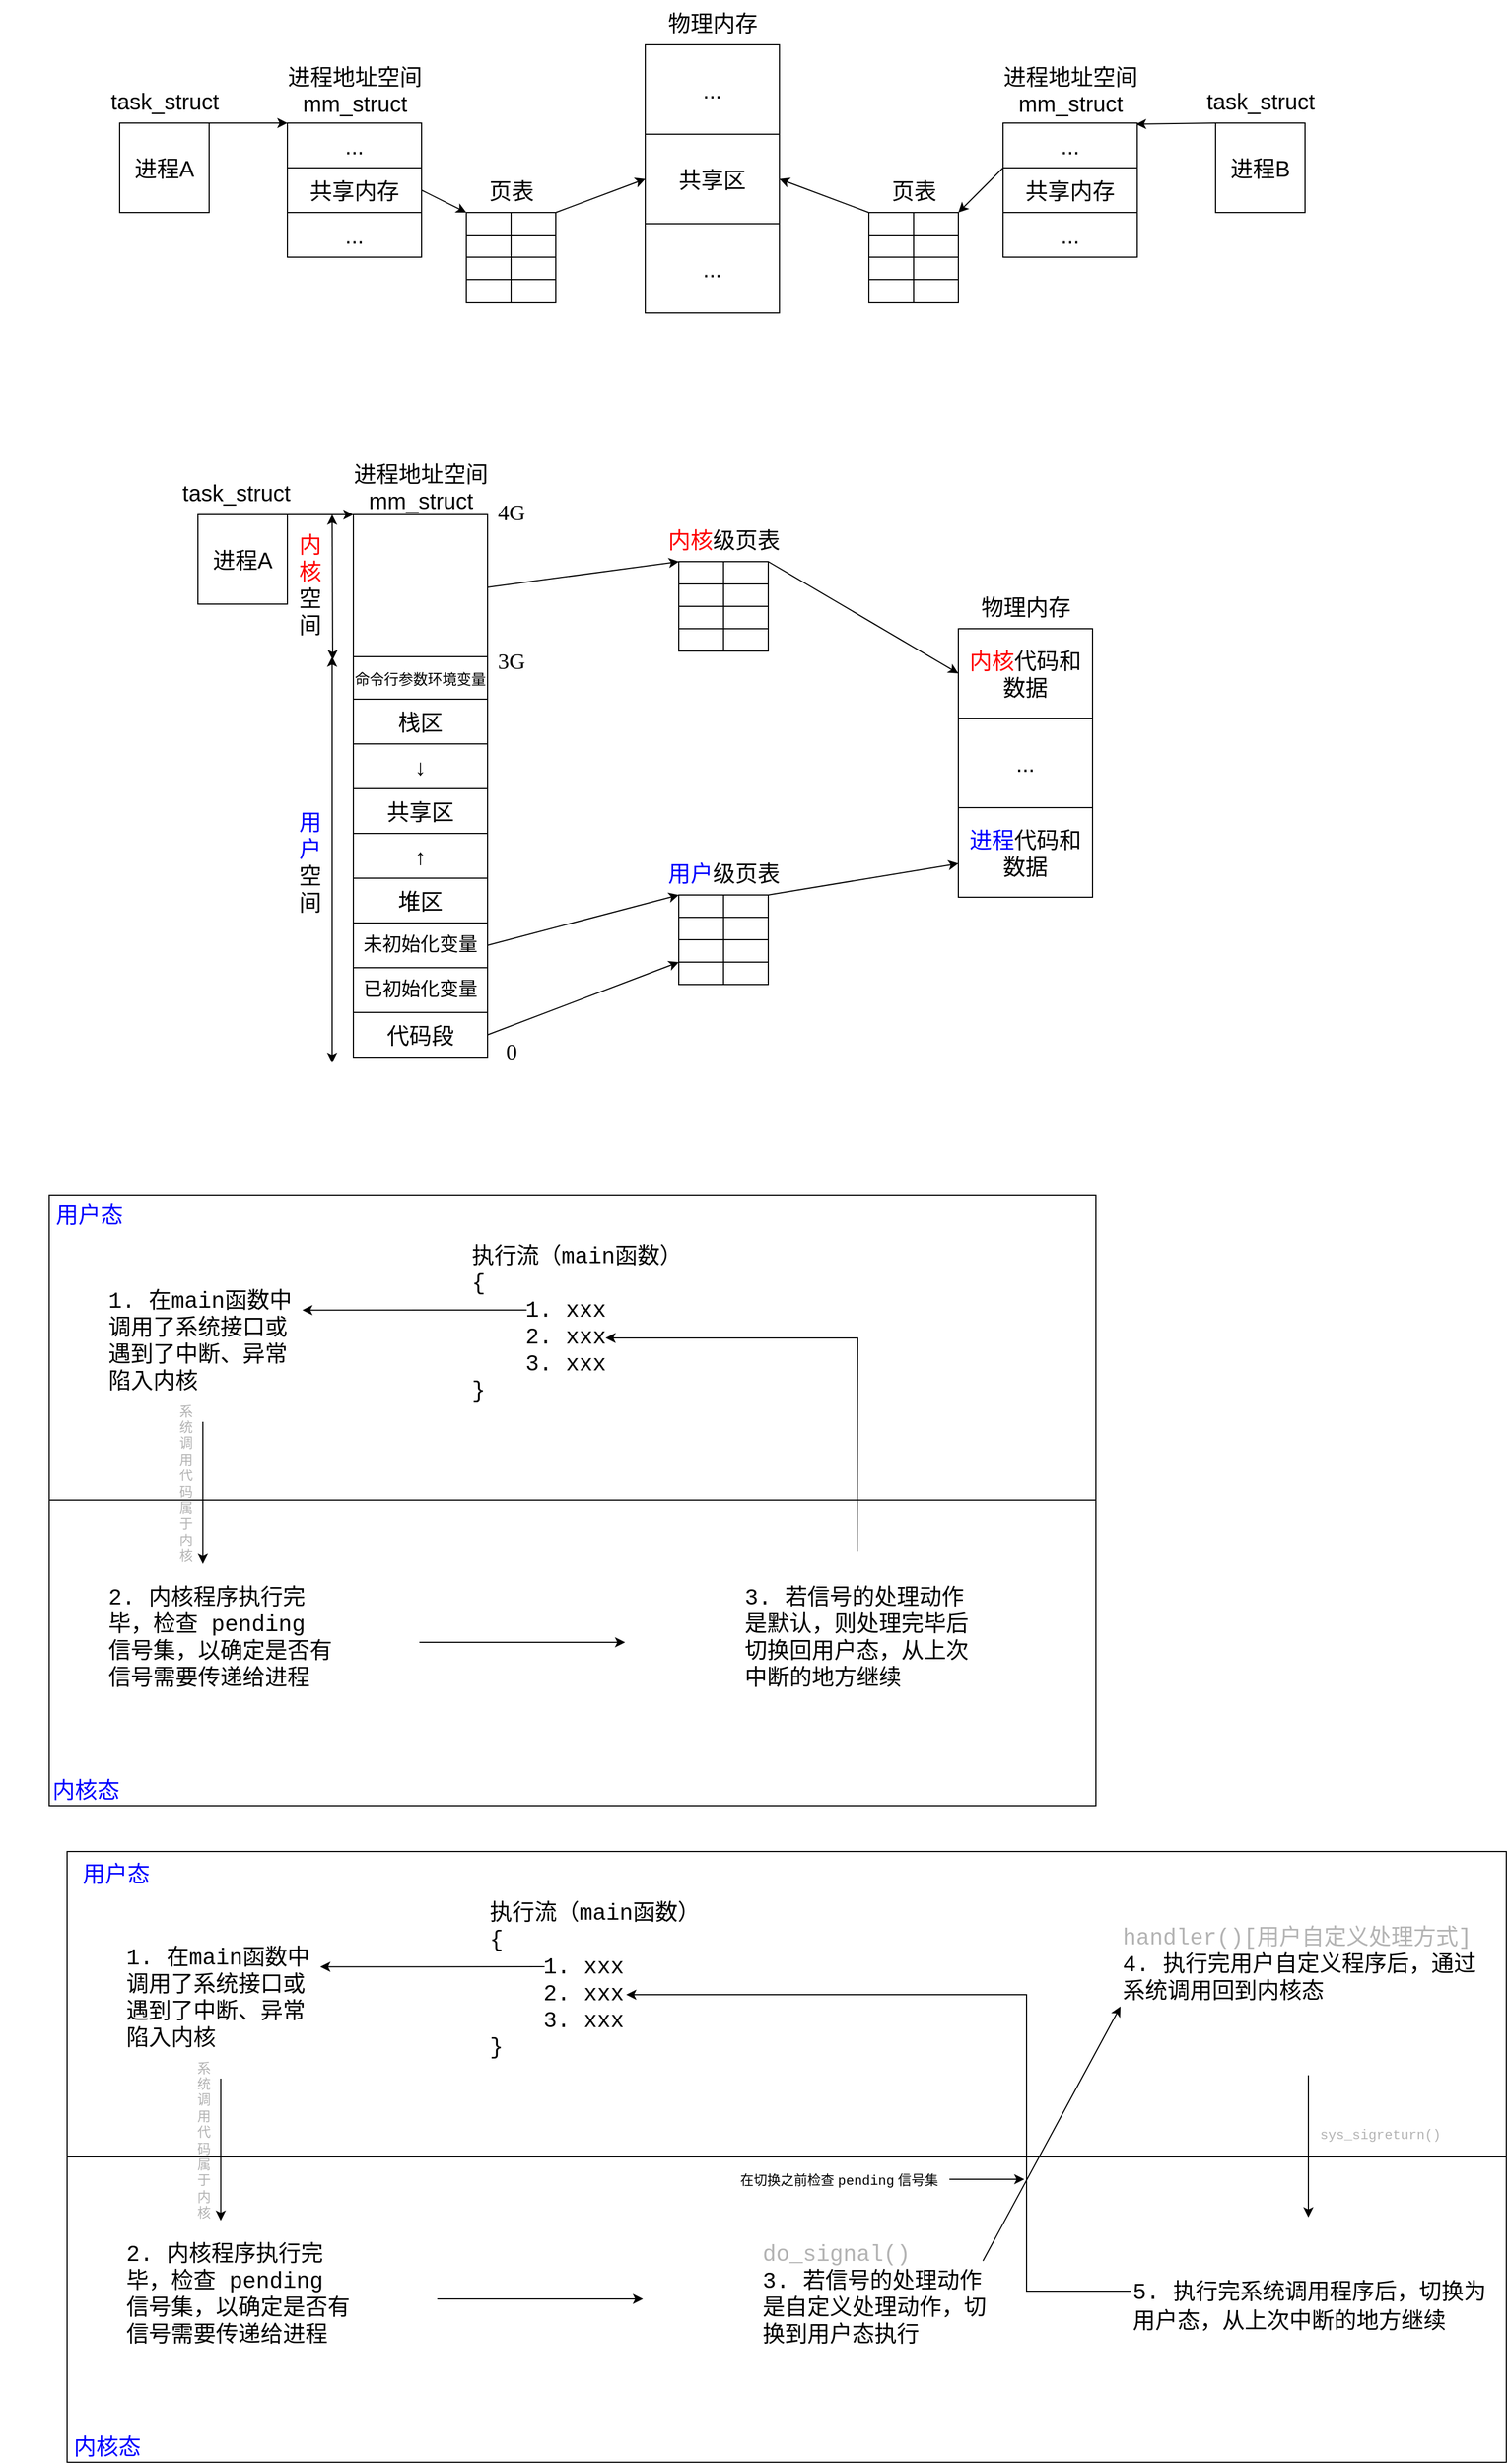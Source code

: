 <mxfile version="21.1.2" type="device">
  <diagram name="第 1 页" id="I38yXg-rBwA-8RqLyA7M">
    <mxGraphModel dx="1662" dy="1038" grid="0" gridSize="10" guides="1" tooltips="1" connect="1" arrows="1" fold="1" page="1" pageScale="1" pageWidth="1654" pageHeight="2336" math="0" shadow="0">
      <root>
        <mxCell id="0" />
        <mxCell id="1" parent="0" />
        <mxCell id="rgSda22hF-nhAcSKTV3Q-83" value="" style="rounded=0;whiteSpace=wrap;html=1;" vertex="1" parent="1">
          <mxGeometry x="67" y="1421" width="936" height="273" as="geometry" />
        </mxCell>
        <mxCell id="rgSda22hF-nhAcSKTV3Q-82" value="" style="rounded=0;whiteSpace=wrap;html=1;" vertex="1" parent="1">
          <mxGeometry x="67" y="1148" width="936" height="273" as="geometry" />
        </mxCell>
        <mxCell id="d_Lw-T-FiMXY5c3B9-YE-43" style="rounded=0;orthogonalLoop=1;jettySize=auto;html=1;exitX=1;exitY=0;exitDx=0;exitDy=0;entryX=0;entryY=0;entryDx=0;entryDy=0;" parent="1" source="d_Lw-T-FiMXY5c3B9-YE-1" target="d_Lw-T-FiMXY5c3B9-YE-4" edge="1">
          <mxGeometry relative="1" as="geometry" />
        </mxCell>
        <mxCell id="d_Lw-T-FiMXY5c3B9-YE-1" value="&lt;font style=&quot;font-size: 20px;&quot;&gt;进程A&lt;/font&gt;" style="whiteSpace=wrap;html=1;aspect=fixed;" parent="1" vertex="1">
          <mxGeometry x="130" y="190" width="80" height="80" as="geometry" />
        </mxCell>
        <mxCell id="d_Lw-T-FiMXY5c3B9-YE-4" value="&lt;font style=&quot;font-size: 20px;&quot;&gt;...&lt;/font&gt;" style="rounded=0;whiteSpace=wrap;html=1;" parent="1" vertex="1">
          <mxGeometry x="280" y="190" width="120" height="40" as="geometry" />
        </mxCell>
        <mxCell id="d_Lw-T-FiMXY5c3B9-YE-5" value="&lt;font style=&quot;font-size: 20px;&quot;&gt;进程地址空间&lt;br&gt;mm_struct&lt;br&gt;&lt;/font&gt;" style="text;html=1;align=center;verticalAlign=middle;resizable=0;points=[];autosize=1;strokeColor=none;fillColor=none;" parent="1" vertex="1">
          <mxGeometry x="270" y="130" width="140" height="60" as="geometry" />
        </mxCell>
        <mxCell id="d_Lw-T-FiMXY5c3B9-YE-6" value="&lt;font style=&quot;font-size: 20px;&quot;&gt;task_struct&lt;/font&gt;" style="text;html=1;align=center;verticalAlign=middle;resizable=0;points=[];autosize=1;strokeColor=none;fillColor=none;" parent="1" vertex="1">
          <mxGeometry x="110" y="150" width="120" height="40" as="geometry" />
        </mxCell>
        <mxCell id="d_Lw-T-FiMXY5c3B9-YE-8" value="&lt;font style=&quot;font-size: 20px;&quot;&gt;...&lt;/font&gt;" style="rounded=0;whiteSpace=wrap;html=1;" parent="1" vertex="1">
          <mxGeometry x="280" y="270" width="120" height="40" as="geometry" />
        </mxCell>
        <mxCell id="d_Lw-T-FiMXY5c3B9-YE-11" value="&lt;span style=&quot;font-size: 20px;&quot;&gt;共享内存&lt;/span&gt;" style="rounded=0;whiteSpace=wrap;html=1;" parent="1" vertex="1">
          <mxGeometry x="280" y="230" width="120" height="40" as="geometry" />
        </mxCell>
        <mxCell id="d_Lw-T-FiMXY5c3B9-YE-12" value="&lt;font style=&quot;font-size: 20px;&quot;&gt;...&lt;/font&gt;" style="rounded=0;whiteSpace=wrap;html=1;" parent="1" vertex="1">
          <mxGeometry x="600" y="120" width="120" height="80" as="geometry" />
        </mxCell>
        <mxCell id="d_Lw-T-FiMXY5c3B9-YE-13" value="&lt;font style=&quot;font-size: 20px;&quot;&gt;物理内存&lt;br&gt;&lt;/font&gt;" style="text;html=1;align=center;verticalAlign=middle;resizable=0;points=[];autosize=1;strokeColor=none;fillColor=none;" parent="1" vertex="1">
          <mxGeometry x="610" y="80" width="100" height="40" as="geometry" />
        </mxCell>
        <mxCell id="d_Lw-T-FiMXY5c3B9-YE-14" value="&lt;font style=&quot;font-size: 20px;&quot;&gt;...&lt;/font&gt;" style="rounded=0;whiteSpace=wrap;html=1;" parent="1" vertex="1">
          <mxGeometry x="600" y="280" width="120" height="80" as="geometry" />
        </mxCell>
        <mxCell id="d_Lw-T-FiMXY5c3B9-YE-15" value="&lt;span style=&quot;font-size: 20px;&quot;&gt;共享区&lt;/span&gt;" style="rounded=0;whiteSpace=wrap;html=1;" parent="1" vertex="1">
          <mxGeometry x="600" y="200" width="120" height="80" as="geometry" />
        </mxCell>
        <mxCell id="d_Lw-T-FiMXY5c3B9-YE-45" style="rounded=0;orthogonalLoop=1;jettySize=auto;html=1;exitX=0;exitY=0;exitDx=0;exitDy=0;entryX=1;entryY=0.5;entryDx=0;entryDy=0;targetPerimeterSpacing=6;sourcePerimeterSpacing=6;startArrow=classic;startFill=1;endArrow=none;endFill=0;" parent="1" source="d_Lw-T-FiMXY5c3B9-YE-17" target="d_Lw-T-FiMXY5c3B9-YE-11" edge="1">
          <mxGeometry relative="1" as="geometry" />
        </mxCell>
        <mxCell id="d_Lw-T-FiMXY5c3B9-YE-17" value="" style="rounded=0;whiteSpace=wrap;html=1;" parent="1" vertex="1">
          <mxGeometry x="440" y="270" width="40" height="20" as="geometry" />
        </mxCell>
        <mxCell id="d_Lw-T-FiMXY5c3B9-YE-19" value="&lt;font style=&quot;font-size: 20px;&quot;&gt;页表&lt;br&gt;&lt;/font&gt;" style="text;html=1;align=center;verticalAlign=middle;resizable=0;points=[];autosize=1;strokeColor=none;fillColor=none;" parent="1" vertex="1">
          <mxGeometry x="450" y="230" width="60" height="40" as="geometry" />
        </mxCell>
        <mxCell id="d_Lw-T-FiMXY5c3B9-YE-20" value="" style="rounded=0;whiteSpace=wrap;html=1;" parent="1" vertex="1">
          <mxGeometry x="480" y="270" width="40" height="20" as="geometry" />
        </mxCell>
        <mxCell id="d_Lw-T-FiMXY5c3B9-YE-22" value="" style="rounded=0;whiteSpace=wrap;html=1;" parent="1" vertex="1">
          <mxGeometry x="440" y="290" width="40" height="20" as="geometry" />
        </mxCell>
        <mxCell id="d_Lw-T-FiMXY5c3B9-YE-23" value="" style="rounded=0;whiteSpace=wrap;html=1;" parent="1" vertex="1">
          <mxGeometry x="480" y="290" width="40" height="20" as="geometry" />
        </mxCell>
        <mxCell id="d_Lw-T-FiMXY5c3B9-YE-24" value="" style="rounded=0;whiteSpace=wrap;html=1;" parent="1" vertex="1">
          <mxGeometry x="440" y="310" width="40" height="20" as="geometry" />
        </mxCell>
        <mxCell id="d_Lw-T-FiMXY5c3B9-YE-25" value="" style="rounded=0;whiteSpace=wrap;html=1;" parent="1" vertex="1">
          <mxGeometry x="480" y="310" width="40" height="20" as="geometry" />
        </mxCell>
        <mxCell id="d_Lw-T-FiMXY5c3B9-YE-26" value="" style="rounded=0;whiteSpace=wrap;html=1;" parent="1" vertex="1">
          <mxGeometry x="440" y="330" width="40" height="20" as="geometry" />
        </mxCell>
        <mxCell id="d_Lw-T-FiMXY5c3B9-YE-27" value="" style="rounded=0;whiteSpace=wrap;html=1;" parent="1" vertex="1">
          <mxGeometry x="480" y="330" width="40" height="20" as="geometry" />
        </mxCell>
        <mxCell id="d_Lw-T-FiMXY5c3B9-YE-44" style="rounded=0;orthogonalLoop=1;jettySize=auto;html=1;exitX=0;exitY=0;exitDx=0;exitDy=0;entryX=0.079;entryY=-0.017;entryDx=0;entryDy=0;entryPerimeter=0;" parent="1" source="d_Lw-T-FiMXY5c3B9-YE-28" target="d_Lw-T-FiMXY5c3B9-YE-30" edge="1">
          <mxGeometry relative="1" as="geometry" />
        </mxCell>
        <mxCell id="d_Lw-T-FiMXY5c3B9-YE-28" value="&lt;font style=&quot;font-size: 20px;&quot;&gt;进程B&lt;/font&gt;" style="whiteSpace=wrap;html=1;aspect=fixed;flipH=1;flipV=1;" parent="1" vertex="1">
          <mxGeometry x="1110" y="190" width="80" height="80" as="geometry" />
        </mxCell>
        <mxCell id="d_Lw-T-FiMXY5c3B9-YE-29" value="&lt;font style=&quot;font-size: 20px;&quot;&gt;...&lt;/font&gt;" style="rounded=0;whiteSpace=wrap;html=1;flipH=1;flipV=1;" parent="1" vertex="1">
          <mxGeometry x="920" y="190" width="120" height="40" as="geometry" />
        </mxCell>
        <mxCell id="d_Lw-T-FiMXY5c3B9-YE-30" value="&lt;font style=&quot;font-size: 20px;&quot;&gt;进程地址空间&lt;br&gt;mm_struct&lt;br&gt;&lt;/font&gt;" style="text;html=1;align=center;verticalAlign=middle;resizable=0;points=[];autosize=1;strokeColor=none;fillColor=none;flipH=1;flipV=1;" parent="1" vertex="1">
          <mxGeometry x="910" y="130" width="140" height="60" as="geometry" />
        </mxCell>
        <mxCell id="d_Lw-T-FiMXY5c3B9-YE-31" value="&lt;font style=&quot;font-size: 20px;&quot;&gt;task_struct&lt;/font&gt;" style="text;html=1;align=center;verticalAlign=middle;resizable=0;points=[];autosize=1;strokeColor=none;fillColor=none;flipH=0;flipV=0;" parent="1" vertex="1">
          <mxGeometry x="1090" y="150" width="120" height="40" as="geometry" />
        </mxCell>
        <mxCell id="d_Lw-T-FiMXY5c3B9-YE-32" value="&lt;font style=&quot;font-size: 20px;&quot;&gt;...&lt;/font&gt;" style="rounded=0;whiteSpace=wrap;html=1;flipH=1;flipV=1;" parent="1" vertex="1">
          <mxGeometry x="920" y="270" width="120" height="40" as="geometry" />
        </mxCell>
        <mxCell id="d_Lw-T-FiMXY5c3B9-YE-33" value="&lt;span style=&quot;font-size: 20px;&quot;&gt;共享内存&lt;/span&gt;" style="rounded=0;whiteSpace=wrap;html=1;flipH=1;flipV=1;" parent="1" vertex="1">
          <mxGeometry x="920" y="230" width="120" height="40" as="geometry" />
        </mxCell>
        <mxCell id="d_Lw-T-FiMXY5c3B9-YE-34" value="" style="rounded=0;whiteSpace=wrap;html=1;flipH=1;flipV=1;" parent="1" vertex="1">
          <mxGeometry x="800" y="270" width="40" height="20" as="geometry" />
        </mxCell>
        <mxCell id="d_Lw-T-FiMXY5c3B9-YE-35" value="&lt;font style=&quot;font-size: 20px;&quot;&gt;页表&lt;br&gt;&lt;/font&gt;" style="text;html=1;align=center;verticalAlign=middle;resizable=0;points=[];autosize=1;strokeColor=none;fillColor=none;flipH=1;flipV=1;" parent="1" vertex="1">
          <mxGeometry x="810" y="230" width="60" height="40" as="geometry" />
        </mxCell>
        <mxCell id="d_Lw-T-FiMXY5c3B9-YE-36" value="" style="rounded=0;whiteSpace=wrap;html=1;flipH=1;flipV=1;" parent="1" vertex="1">
          <mxGeometry x="840" y="270" width="40" height="20" as="geometry" />
        </mxCell>
        <mxCell id="d_Lw-T-FiMXY5c3B9-YE-37" value="" style="rounded=0;whiteSpace=wrap;html=1;flipH=1;flipV=1;" parent="1" vertex="1">
          <mxGeometry x="800" y="290" width="40" height="20" as="geometry" />
        </mxCell>
        <mxCell id="d_Lw-T-FiMXY5c3B9-YE-38" value="" style="rounded=0;whiteSpace=wrap;html=1;flipH=1;flipV=1;" parent="1" vertex="1">
          <mxGeometry x="840" y="290" width="40" height="20" as="geometry" />
        </mxCell>
        <mxCell id="d_Lw-T-FiMXY5c3B9-YE-39" value="" style="rounded=0;whiteSpace=wrap;html=1;flipH=1;flipV=1;" parent="1" vertex="1">
          <mxGeometry x="800" y="310" width="40" height="20" as="geometry" />
        </mxCell>
        <mxCell id="d_Lw-T-FiMXY5c3B9-YE-40" value="" style="rounded=0;whiteSpace=wrap;html=1;flipH=1;flipV=1;" parent="1" vertex="1">
          <mxGeometry x="840" y="310" width="40" height="20" as="geometry" />
        </mxCell>
        <mxCell id="d_Lw-T-FiMXY5c3B9-YE-41" value="" style="rounded=0;whiteSpace=wrap;html=1;flipH=1;flipV=1;" parent="1" vertex="1">
          <mxGeometry x="800" y="330" width="40" height="20" as="geometry" />
        </mxCell>
        <mxCell id="d_Lw-T-FiMXY5c3B9-YE-42" value="" style="rounded=0;whiteSpace=wrap;html=1;flipH=1;flipV=1;" parent="1" vertex="1">
          <mxGeometry x="840" y="330" width="40" height="20" as="geometry" />
        </mxCell>
        <mxCell id="d_Lw-T-FiMXY5c3B9-YE-50" style="rounded=0;orthogonalLoop=1;jettySize=auto;html=1;exitX=1;exitY=0;exitDx=0;exitDy=0;entryX=0;entryY=0.5;entryDx=0;entryDy=0;targetPerimeterSpacing=6;sourcePerimeterSpacing=6;startArrow=none;startFill=0;endArrow=classic;endFill=1;" parent="1" source="d_Lw-T-FiMXY5c3B9-YE-20" target="d_Lw-T-FiMXY5c3B9-YE-15" edge="1">
          <mxGeometry relative="1" as="geometry">
            <mxPoint x="550" y="220" as="sourcePoint" />
            <mxPoint x="510" y="200" as="targetPoint" />
          </mxGeometry>
        </mxCell>
        <mxCell id="d_Lw-T-FiMXY5c3B9-YE-51" style="rounded=0;orthogonalLoop=1;jettySize=auto;html=1;exitX=0;exitY=0;exitDx=0;exitDy=0;entryX=1;entryY=0.5;entryDx=0;entryDy=0;targetPerimeterSpacing=6;sourcePerimeterSpacing=6;startArrow=none;startFill=0;" parent="1" source="d_Lw-T-FiMXY5c3B9-YE-34" target="d_Lw-T-FiMXY5c3B9-YE-15" edge="1">
          <mxGeometry relative="1" as="geometry">
            <mxPoint x="780" y="230" as="sourcePoint" />
            <mxPoint x="740" y="210" as="targetPoint" />
          </mxGeometry>
        </mxCell>
        <mxCell id="d_Lw-T-FiMXY5c3B9-YE-52" style="rounded=0;orthogonalLoop=1;jettySize=auto;html=1;exitX=1;exitY=0;exitDx=0;exitDy=0;entryX=0;entryY=0;entryDx=0;entryDy=0;targetPerimeterSpacing=6;sourcePerimeterSpacing=6;startArrow=classic;startFill=1;endArrow=none;endFill=0;" parent="1" source="d_Lw-T-FiMXY5c3B9-YE-36" target="d_Lw-T-FiMXY5c3B9-YE-33" edge="1">
          <mxGeometry relative="1" as="geometry">
            <mxPoint x="810" y="280" as="sourcePoint" />
            <mxPoint x="730" y="250" as="targetPoint" />
          </mxGeometry>
        </mxCell>
        <mxCell id="rgSda22hF-nhAcSKTV3Q-1" style="rounded=0;orthogonalLoop=1;jettySize=auto;html=1;exitX=1;exitY=0;exitDx=0;exitDy=0;entryX=0;entryY=0;entryDx=0;entryDy=0;" edge="1" parent="1" source="rgSda22hF-nhAcSKTV3Q-2" target="rgSda22hF-nhAcSKTV3Q-3">
          <mxGeometry relative="1" as="geometry" />
        </mxCell>
        <mxCell id="rgSda22hF-nhAcSKTV3Q-2" value="&lt;font style=&quot;font-size: 20px;&quot;&gt;进程A&lt;/font&gt;" style="whiteSpace=wrap;html=1;aspect=fixed;" vertex="1" parent="1">
          <mxGeometry x="200" y="540" width="80" height="80" as="geometry" />
        </mxCell>
        <mxCell id="rgSda22hF-nhAcSKTV3Q-76" style="rounded=0;orthogonalLoop=1;jettySize=auto;html=1;exitX=1;exitY=0.5;exitDx=0;exitDy=0;entryX=0;entryY=0;entryDx=0;entryDy=0;" edge="1" parent="1" source="rgSda22hF-nhAcSKTV3Q-3" target="rgSda22hF-nhAcSKTV3Q-67">
          <mxGeometry relative="1" as="geometry" />
        </mxCell>
        <mxCell id="rgSda22hF-nhAcSKTV3Q-3" value="" style="rounded=0;whiteSpace=wrap;html=1;" vertex="1" parent="1">
          <mxGeometry x="339" y="540" width="120" height="130" as="geometry" />
        </mxCell>
        <mxCell id="rgSda22hF-nhAcSKTV3Q-4" value="&lt;font style=&quot;font-size: 20px;&quot;&gt;进程地址空间&lt;br&gt;mm_struct&lt;br&gt;&lt;/font&gt;" style="text;html=1;align=center;verticalAlign=middle;resizable=0;points=[];autosize=1;strokeColor=none;fillColor=none;" vertex="1" parent="1">
          <mxGeometry x="329" y="485" width="140" height="60" as="geometry" />
        </mxCell>
        <mxCell id="rgSda22hF-nhAcSKTV3Q-5" value="&lt;font style=&quot;font-size: 20px;&quot;&gt;task_struct&lt;/font&gt;" style="text;html=1;align=center;verticalAlign=middle;resizable=0;points=[];autosize=1;strokeColor=none;fillColor=none;" vertex="1" parent="1">
          <mxGeometry x="174" y="500" width="120" height="40" as="geometry" />
        </mxCell>
        <mxCell id="rgSda22hF-nhAcSKTV3Q-6" value="&lt;font style=&quot;font-size: 13px;&quot;&gt;命令行参数环境变量&lt;/font&gt;" style="rounded=0;whiteSpace=wrap;html=1;fontSize=13;" vertex="1" parent="1">
          <mxGeometry x="339" y="667" width="120" height="40" as="geometry" />
        </mxCell>
        <mxCell id="rgSda22hF-nhAcSKTV3Q-7" value="已初始化变量" style="rounded=0;whiteSpace=wrap;html=1;fontSize=17;" vertex="1" parent="1">
          <mxGeometry x="339" y="945" width="120" height="40" as="geometry" />
        </mxCell>
        <mxCell id="rgSda22hF-nhAcSKTV3Q-8" value="&lt;span style=&quot;font-size: 20px;&quot;&gt;&lt;font color=&quot;#ff0000&quot;&gt;内核&lt;/font&gt;代码和数据&lt;/span&gt;" style="rounded=0;whiteSpace=wrap;html=1;" vertex="1" parent="1">
          <mxGeometry x="880" y="642" width="120" height="80" as="geometry" />
        </mxCell>
        <mxCell id="rgSda22hF-nhAcSKTV3Q-9" value="&lt;font style=&quot;font-size: 20px;&quot;&gt;物理内存&lt;br&gt;&lt;/font&gt;" style="text;html=1;align=center;verticalAlign=middle;resizable=0;points=[];autosize=1;strokeColor=none;fillColor=none;" vertex="1" parent="1">
          <mxGeometry x="890" y="602" width="100" height="40" as="geometry" />
        </mxCell>
        <mxCell id="rgSda22hF-nhAcSKTV3Q-10" value="&lt;font style=&quot;font-size: 20px;&quot;&gt;&lt;font color=&quot;#0000ff&quot;&gt;进程&lt;/font&gt;代码和数据&lt;/font&gt;" style="rounded=0;whiteSpace=wrap;html=1;" vertex="1" parent="1">
          <mxGeometry x="880" y="802" width="120" height="80" as="geometry" />
        </mxCell>
        <mxCell id="rgSda22hF-nhAcSKTV3Q-11" value="&lt;span style=&quot;font-size: 20px;&quot;&gt;...&lt;/span&gt;" style="rounded=0;whiteSpace=wrap;html=1;" vertex="1" parent="1">
          <mxGeometry x="880" y="722" width="120" height="80" as="geometry" />
        </mxCell>
        <mxCell id="rgSda22hF-nhAcSKTV3Q-13" value="" style="rounded=0;whiteSpace=wrap;html=1;" vertex="1" parent="1">
          <mxGeometry x="630" y="880" width="40" height="20" as="geometry" />
        </mxCell>
        <mxCell id="rgSda22hF-nhAcSKTV3Q-14" value="&lt;font style=&quot;font-size: 20px;&quot;&gt;&lt;font color=&quot;#0000ff&quot;&gt;用户&lt;/font&gt;级页表&lt;br&gt;&lt;/font&gt;" style="text;html=1;align=center;verticalAlign=middle;resizable=0;points=[];autosize=1;strokeColor=none;fillColor=none;" vertex="1" parent="1">
          <mxGeometry x="610" y="840" width="120" height="40" as="geometry" />
        </mxCell>
        <mxCell id="rgSda22hF-nhAcSKTV3Q-80" style="rounded=0;orthogonalLoop=1;jettySize=auto;html=1;exitX=1;exitY=0;exitDx=0;exitDy=0;" edge="1" parent="1" source="rgSda22hF-nhAcSKTV3Q-15" target="rgSda22hF-nhAcSKTV3Q-10">
          <mxGeometry relative="1" as="geometry" />
        </mxCell>
        <mxCell id="rgSda22hF-nhAcSKTV3Q-15" value="" style="rounded=0;whiteSpace=wrap;html=1;" vertex="1" parent="1">
          <mxGeometry x="670" y="880" width="40" height="20" as="geometry" />
        </mxCell>
        <mxCell id="rgSda22hF-nhAcSKTV3Q-16" value="" style="rounded=0;whiteSpace=wrap;html=1;" vertex="1" parent="1">
          <mxGeometry x="630" y="900" width="40" height="20" as="geometry" />
        </mxCell>
        <mxCell id="rgSda22hF-nhAcSKTV3Q-17" value="" style="rounded=0;whiteSpace=wrap;html=1;" vertex="1" parent="1">
          <mxGeometry x="670" y="900" width="40" height="20" as="geometry" />
        </mxCell>
        <mxCell id="rgSda22hF-nhAcSKTV3Q-18" value="" style="rounded=0;whiteSpace=wrap;html=1;" vertex="1" parent="1">
          <mxGeometry x="630" y="920" width="40" height="20" as="geometry" />
        </mxCell>
        <mxCell id="rgSda22hF-nhAcSKTV3Q-19" value="" style="rounded=0;whiteSpace=wrap;html=1;" vertex="1" parent="1">
          <mxGeometry x="670" y="920" width="40" height="20" as="geometry" />
        </mxCell>
        <mxCell id="rgSda22hF-nhAcSKTV3Q-20" value="" style="rounded=0;whiteSpace=wrap;html=1;" vertex="1" parent="1">
          <mxGeometry x="630" y="940" width="40" height="20" as="geometry" />
        </mxCell>
        <mxCell id="rgSda22hF-nhAcSKTV3Q-21" value="" style="rounded=0;whiteSpace=wrap;html=1;" vertex="1" parent="1">
          <mxGeometry x="670" y="940" width="40" height="20" as="geometry" />
        </mxCell>
        <mxCell id="rgSda22hF-nhAcSKTV3Q-41" value="&lt;font style=&quot;font-size: 20px;&quot;&gt;栈区&lt;/font&gt;" style="rounded=0;whiteSpace=wrap;html=1;" vertex="1" parent="1">
          <mxGeometry x="339" y="705" width="120" height="40" as="geometry" />
        </mxCell>
        <mxCell id="rgSda22hF-nhAcSKTV3Q-78" style="rounded=0;orthogonalLoop=1;jettySize=auto;html=1;exitX=1;exitY=0.5;exitDx=0;exitDy=0;entryX=0;entryY=0;entryDx=0;entryDy=0;" edge="1" parent="1" source="rgSda22hF-nhAcSKTV3Q-42" target="rgSda22hF-nhAcSKTV3Q-13">
          <mxGeometry relative="1" as="geometry" />
        </mxCell>
        <mxCell id="rgSda22hF-nhAcSKTV3Q-42" value="&lt;font style=&quot;font-size: 17px;&quot;&gt;未初始化变量&lt;/font&gt;" style="rounded=0;whiteSpace=wrap;html=1;fontSize=17;" vertex="1" parent="1">
          <mxGeometry x="339" y="905" width="120" height="40" as="geometry" />
        </mxCell>
        <mxCell id="rgSda22hF-nhAcSKTV3Q-43" value="&lt;font style=&quot;font-size: 20px;&quot;&gt;堆区&lt;/font&gt;" style="rounded=0;whiteSpace=wrap;html=1;" vertex="1" parent="1">
          <mxGeometry x="339" y="865" width="120" height="40" as="geometry" />
        </mxCell>
        <mxCell id="rgSda22hF-nhAcSKTV3Q-44" value="&lt;font style=&quot;font-size: 20px;&quot;&gt;↑&lt;/font&gt;" style="rounded=0;whiteSpace=wrap;html=1;" vertex="1" parent="1">
          <mxGeometry x="339" y="825" width="120" height="40" as="geometry" />
        </mxCell>
        <mxCell id="rgSda22hF-nhAcSKTV3Q-45" value="&lt;font style=&quot;font-size: 20px;&quot;&gt;共享区&lt;/font&gt;" style="rounded=0;whiteSpace=wrap;html=1;" vertex="1" parent="1">
          <mxGeometry x="339" y="785" width="120" height="40" as="geometry" />
        </mxCell>
        <mxCell id="rgSda22hF-nhAcSKTV3Q-46" value="&lt;font style=&quot;font-size: 20px;&quot;&gt;↓&lt;/font&gt;" style="rounded=0;whiteSpace=wrap;html=1;" vertex="1" parent="1">
          <mxGeometry x="339" y="745" width="120" height="40" as="geometry" />
        </mxCell>
        <mxCell id="rgSda22hF-nhAcSKTV3Q-79" style="rounded=0;orthogonalLoop=1;jettySize=auto;html=1;exitX=1;exitY=0.5;exitDx=0;exitDy=0;entryX=0;entryY=0;entryDx=0;entryDy=0;" edge="1" parent="1" source="rgSda22hF-nhAcSKTV3Q-49" target="rgSda22hF-nhAcSKTV3Q-20">
          <mxGeometry relative="1" as="geometry" />
        </mxCell>
        <mxCell id="rgSda22hF-nhAcSKTV3Q-49" value="&lt;font style=&quot;font-size: 20px;&quot;&gt;代码段&lt;/font&gt;" style="rounded=0;whiteSpace=wrap;html=1;" vertex="1" parent="1">
          <mxGeometry x="339" y="985" width="120" height="40" as="geometry" />
        </mxCell>
        <mxCell id="rgSda22hF-nhAcSKTV3Q-50" value="&lt;font face=&quot;Times New Roman&quot; style=&quot;font-size: 20px;&quot;&gt;0&lt;/font&gt;" style="text;html=1;align=center;verticalAlign=middle;resizable=0;points=[];autosize=1;strokeColor=none;fillColor=none;fontSize=20;" vertex="1" parent="1">
          <mxGeometry x="466" y="1000" width="28" height="37" as="geometry" />
        </mxCell>
        <mxCell id="rgSda22hF-nhAcSKTV3Q-51" value="&lt;font face=&quot;Times New Roman&quot; style=&quot;font-size: 20px;&quot;&gt;3G&lt;/font&gt;" style="text;html=1;align=center;verticalAlign=middle;resizable=0;points=[];autosize=1;strokeColor=none;fillColor=none;fontSize=20;" vertex="1" parent="1">
          <mxGeometry x="459" y="651" width="42" height="37" as="geometry" />
        </mxCell>
        <mxCell id="rgSda22hF-nhAcSKTV3Q-52" value="&lt;font face=&quot;Times New Roman&quot; style=&quot;font-size: 20px;&quot;&gt;4G&lt;/font&gt;" style="text;html=1;align=center;verticalAlign=middle;resizable=0;points=[];autosize=1;strokeColor=none;fillColor=none;fontSize=20;" vertex="1" parent="1">
          <mxGeometry x="459" y="518.5" width="42" height="37" as="geometry" />
        </mxCell>
        <mxCell id="rgSda22hF-nhAcSKTV3Q-53" value="" style="endArrow=classic;startArrow=classic;html=1;rounded=0;" edge="1" parent="1">
          <mxGeometry width="50" height="50" relative="1" as="geometry">
            <mxPoint x="320" y="1030" as="sourcePoint" />
            <mxPoint x="320" y="667" as="targetPoint" />
          </mxGeometry>
        </mxCell>
        <mxCell id="rgSda22hF-nhAcSKTV3Q-55" value="&lt;font face=&quot;Times New Roman&quot;&gt;&lt;font color=&quot;#0000ff&quot;&gt;用&lt;br&gt;户&lt;/font&gt;&lt;br&gt;空&lt;br&gt;间&lt;/font&gt;" style="text;html=1;align=center;verticalAlign=middle;resizable=0;points=[];autosize=1;strokeColor=none;fillColor=none;fontSize=20;" vertex="1" parent="1">
          <mxGeometry x="280" y="795" width="40" height="110" as="geometry" />
        </mxCell>
        <mxCell id="rgSda22hF-nhAcSKTV3Q-56" value="" style="endArrow=classic;startArrow=classic;html=1;rounded=0;" edge="1" parent="1">
          <mxGeometry width="50" height="50" relative="1" as="geometry">
            <mxPoint x="320.5" y="670" as="sourcePoint" />
            <mxPoint x="320" y="540" as="targetPoint" />
          </mxGeometry>
        </mxCell>
        <mxCell id="rgSda22hF-nhAcSKTV3Q-57" value="&lt;font face=&quot;Times New Roman&quot;&gt;&lt;font color=&quot;#ff0000&quot;&gt;内&lt;br&gt;核&lt;/font&gt;&lt;br&gt;空&lt;br&gt;间&lt;/font&gt;" style="text;html=1;align=center;verticalAlign=middle;resizable=0;points=[];autosize=1;strokeColor=none;fillColor=none;fontSize=20;" vertex="1" parent="1">
          <mxGeometry x="280" y="547" width="40" height="110" as="geometry" />
        </mxCell>
        <mxCell id="rgSda22hF-nhAcSKTV3Q-67" value="" style="rounded=0;whiteSpace=wrap;html=1;" vertex="1" parent="1">
          <mxGeometry x="630" y="582" width="40" height="20" as="geometry" />
        </mxCell>
        <mxCell id="rgSda22hF-nhAcSKTV3Q-68" value="&lt;font style=&quot;font-size: 20px;&quot;&gt;&lt;font color=&quot;#ff0000&quot;&gt;内核&lt;/font&gt;级页表&lt;br&gt;&lt;/font&gt;" style="text;html=1;align=center;verticalAlign=middle;resizable=0;points=[];autosize=1;strokeColor=none;fillColor=none;" vertex="1" parent="1">
          <mxGeometry x="610" y="542" width="120" height="40" as="geometry" />
        </mxCell>
        <mxCell id="rgSda22hF-nhAcSKTV3Q-81" style="rounded=0;orthogonalLoop=1;jettySize=auto;html=1;exitX=1;exitY=0;exitDx=0;exitDy=0;entryX=0;entryY=0.5;entryDx=0;entryDy=0;" edge="1" parent="1" source="rgSda22hF-nhAcSKTV3Q-69" target="rgSda22hF-nhAcSKTV3Q-8">
          <mxGeometry relative="1" as="geometry" />
        </mxCell>
        <mxCell id="rgSda22hF-nhAcSKTV3Q-69" value="" style="rounded=0;whiteSpace=wrap;html=1;" vertex="1" parent="1">
          <mxGeometry x="670" y="582" width="40" height="20" as="geometry" />
        </mxCell>
        <mxCell id="rgSda22hF-nhAcSKTV3Q-70" value="" style="rounded=0;whiteSpace=wrap;html=1;" vertex="1" parent="1">
          <mxGeometry x="630" y="602" width="40" height="20" as="geometry" />
        </mxCell>
        <mxCell id="rgSda22hF-nhAcSKTV3Q-71" value="" style="rounded=0;whiteSpace=wrap;html=1;" vertex="1" parent="1">
          <mxGeometry x="670" y="602" width="40" height="20" as="geometry" />
        </mxCell>
        <mxCell id="rgSda22hF-nhAcSKTV3Q-72" value="" style="rounded=0;whiteSpace=wrap;html=1;" vertex="1" parent="1">
          <mxGeometry x="630" y="622" width="40" height="20" as="geometry" />
        </mxCell>
        <mxCell id="rgSda22hF-nhAcSKTV3Q-73" value="" style="rounded=0;whiteSpace=wrap;html=1;" vertex="1" parent="1">
          <mxGeometry x="670" y="622" width="40" height="20" as="geometry" />
        </mxCell>
        <mxCell id="rgSda22hF-nhAcSKTV3Q-74" value="" style="rounded=0;whiteSpace=wrap;html=1;" vertex="1" parent="1">
          <mxGeometry x="630" y="642" width="40" height="20" as="geometry" />
        </mxCell>
        <mxCell id="rgSda22hF-nhAcSKTV3Q-75" value="" style="rounded=0;whiteSpace=wrap;html=1;" vertex="1" parent="1">
          <mxGeometry x="670" y="642" width="40" height="20" as="geometry" />
        </mxCell>
        <mxCell id="rgSda22hF-nhAcSKTV3Q-84" value="&lt;font color=&quot;#0000ff&quot; style=&quot;font-size: 20px;&quot;&gt;用户态&lt;/font&gt;" style="text;html=1;strokeColor=none;fillColor=none;align=center;verticalAlign=middle;whiteSpace=wrap;rounded=0;" vertex="1" parent="1">
          <mxGeometry x="26" y="1150" width="154" height="30" as="geometry" />
        </mxCell>
        <mxCell id="rgSda22hF-nhAcSKTV3Q-85" value="&lt;font color=&quot;#0000ff&quot; style=&quot;font-size: 20px;&quot;&gt;内核态&lt;/font&gt;" style="text;html=1;strokeColor=none;fillColor=none;align=center;verticalAlign=middle;whiteSpace=wrap;rounded=0;" vertex="1" parent="1">
          <mxGeometry x="23" y="1664" width="154" height="30" as="geometry" />
        </mxCell>
        <mxCell id="rgSda22hF-nhAcSKTV3Q-86" value="&lt;font face=&quot;Courier New&quot;&gt;&lt;span style=&quot;font-size: 20px;&quot;&gt;1. 在main函数中调用了系统接口或遇到了中断、异常陷入内核&lt;/span&gt;&lt;/font&gt;" style="text;html=1;strokeColor=none;fillColor=none;align=left;verticalAlign=middle;whiteSpace=wrap;rounded=0;" vertex="1" parent="1">
          <mxGeometry x="118" y="1202" width="174" height="154" as="geometry" />
        </mxCell>
        <mxCell id="rgSda22hF-nhAcSKTV3Q-87" value="&lt;font face=&quot;Courier New&quot; style=&quot;font-size: 20px;&quot;&gt;&lt;font style=&quot;font-size: 20px;&quot;&gt;2. 内核程序执行完毕，&lt;/font&gt;检查 pending 信号集，以确定是否有信号需要传递给进程&lt;/font&gt;" style="text;html=1;strokeColor=none;fillColor=none;align=left;verticalAlign=middle;whiteSpace=wrap;rounded=0;" vertex="1" parent="1">
          <mxGeometry x="118" y="1467" width="205" height="154" as="geometry" />
        </mxCell>
        <mxCell id="rgSda22hF-nhAcSKTV3Q-88" value="&lt;font color=&quot;#b3b3b3&quot;&gt;系&lt;br&gt;统&lt;br&gt;调&lt;br&gt;用&lt;br&gt;代&lt;br&gt;码&lt;br&gt;属&lt;br&gt;于&lt;br&gt;内&lt;br&gt;核&lt;/font&gt;" style="text;html=1;align=center;verticalAlign=middle;resizable=0;points=[];autosize=1;strokeColor=none;fillColor=none;" vertex="1" parent="1">
          <mxGeometry x="174" y="1328" width="30" height="156" as="geometry" />
        </mxCell>
        <mxCell id="rgSda22hF-nhAcSKTV3Q-89" value="&lt;font face=&quot;Courier New&quot;&gt;&lt;span style=&quot;font-size: 20px;&quot;&gt;执行流（main函数）&lt;br&gt;{&lt;br&gt;&amp;nbsp; &amp;nbsp; 1. xxx&lt;br&gt;&amp;nbsp; &amp;nbsp; 2. xxx&lt;br&gt;&amp;nbsp; &amp;nbsp; 3. xxx&lt;br&gt;}&lt;br&gt;&lt;/span&gt;&lt;/font&gt;" style="text;html=1;strokeColor=none;fillColor=none;align=left;verticalAlign=middle;whiteSpace=wrap;rounded=0;" vertex="1" parent="1">
          <mxGeometry x="443" y="1177" width="199" height="171" as="geometry" />
        </mxCell>
        <mxCell id="rgSda22hF-nhAcSKTV3Q-90" value="&lt;font face=&quot;Courier New&quot;&gt;&lt;span style=&quot;font-size: 20px;&quot;&gt;3. 若信号的处理动作是默认，则处理完毕后切换回用户态，从上次中断的地方继续&lt;/span&gt;&lt;/font&gt;" style="text;html=1;strokeColor=none;fillColor=none;align=left;verticalAlign=middle;whiteSpace=wrap;rounded=0;" vertex="1" parent="1">
          <mxGeometry x="687" y="1467" width="205" height="154" as="geometry" />
        </mxCell>
        <mxCell id="rgSda22hF-nhAcSKTV3Q-92" value="" style="endArrow=classic;html=1;rounded=0;entryX=1.008;entryY=0.319;entryDx=0;entryDy=0;entryPerimeter=0;" edge="1" parent="1" target="rgSda22hF-nhAcSKTV3Q-86">
          <mxGeometry width="50" height="50" relative="1" as="geometry">
            <mxPoint x="494" y="1251" as="sourcePoint" />
            <mxPoint x="323" y="1251" as="targetPoint" />
          </mxGeometry>
        </mxCell>
        <mxCell id="rgSda22hF-nhAcSKTV3Q-95" value="" style="endArrow=classic;html=1;rounded=0;" edge="1" parent="1">
          <mxGeometry width="50" height="50" relative="1" as="geometry">
            <mxPoint x="204.41" y="1351" as="sourcePoint" />
            <mxPoint x="204.41" y="1478" as="targetPoint" />
          </mxGeometry>
        </mxCell>
        <mxCell id="rgSda22hF-nhAcSKTV3Q-96" value="" style="endArrow=classic;html=1;rounded=0;" edge="1" parent="1">
          <mxGeometry width="50" height="50" relative="1" as="geometry">
            <mxPoint x="398" y="1548" as="sourcePoint" />
            <mxPoint x="582" y="1548" as="targetPoint" />
          </mxGeometry>
        </mxCell>
        <mxCell id="rgSda22hF-nhAcSKTV3Q-99" value="" style="endArrow=classic;html=1;rounded=0;entryX=1.008;entryY=0.319;entryDx=0;entryDy=0;entryPerimeter=0;exitX=0.5;exitY=0;exitDx=0;exitDy=0;" edge="1" parent="1" source="rgSda22hF-nhAcSKTV3Q-90">
          <mxGeometry width="50" height="50" relative="1" as="geometry">
            <mxPoint x="765.5" y="1276" as="sourcePoint" />
            <mxPoint x="564.5" y="1276" as="targetPoint" />
            <Array as="points">
              <mxPoint x="790" y="1276" />
            </Array>
          </mxGeometry>
        </mxCell>
        <mxCell id="rgSda22hF-nhAcSKTV3Q-102" value="" style="rounded=0;whiteSpace=wrap;html=1;" vertex="1" parent="1">
          <mxGeometry x="83" y="2008" width="1287" height="273" as="geometry" />
        </mxCell>
        <mxCell id="rgSda22hF-nhAcSKTV3Q-103" value="" style="rounded=0;whiteSpace=wrap;html=1;" vertex="1" parent="1">
          <mxGeometry x="83" y="1735" width="1287" height="273" as="geometry" />
        </mxCell>
        <mxCell id="rgSda22hF-nhAcSKTV3Q-104" value="&lt;font face=&quot;Courier New&quot;&gt;&lt;span style=&quot;font-size: 20px;&quot;&gt;1. 在main函数中调用了系统接口或遇到了中断、异常陷入内核&lt;/span&gt;&lt;/font&gt;" style="text;html=1;strokeColor=none;fillColor=none;align=left;verticalAlign=middle;whiteSpace=wrap;rounded=0;" vertex="1" parent="1">
          <mxGeometry x="134" y="1789" width="174" height="154" as="geometry" />
        </mxCell>
        <mxCell id="rgSda22hF-nhAcSKTV3Q-105" value="&lt;font face=&quot;Courier New&quot; style=&quot;font-size: 20px;&quot;&gt;&lt;font style=&quot;font-size: 20px;&quot;&gt;2. 内核程序执行完毕，&lt;/font&gt;检查 pending 信号集，以确定是否有信号需要传递给进程&lt;/font&gt;" style="text;html=1;strokeColor=none;fillColor=none;align=left;verticalAlign=middle;whiteSpace=wrap;rounded=0;" vertex="1" parent="1">
          <mxGeometry x="134" y="2054" width="205" height="154" as="geometry" />
        </mxCell>
        <mxCell id="rgSda22hF-nhAcSKTV3Q-106" value="&lt;font color=&quot;#b3b3b3&quot;&gt;系&lt;br&gt;统&lt;br&gt;调&lt;br&gt;用&lt;br&gt;代&lt;br&gt;码&lt;br&gt;属&lt;br&gt;于&lt;br&gt;内&lt;br&gt;核&lt;/font&gt;" style="text;html=1;align=center;verticalAlign=middle;resizable=0;points=[];autosize=1;strokeColor=none;fillColor=none;" vertex="1" parent="1">
          <mxGeometry x="190" y="1915" width="30" height="156" as="geometry" />
        </mxCell>
        <mxCell id="rgSda22hF-nhAcSKTV3Q-107" value="&lt;font face=&quot;Courier New&quot;&gt;&lt;span style=&quot;font-size: 20px;&quot;&gt;执行流（main函数）&lt;br&gt;{&lt;br&gt;&amp;nbsp; &amp;nbsp; 1. xxx&lt;br&gt;&amp;nbsp; &amp;nbsp; 2. xxx&lt;br&gt;&amp;nbsp; &amp;nbsp; 3. xxx&lt;br&gt;}&lt;br&gt;&lt;/span&gt;&lt;/font&gt;" style="text;html=1;strokeColor=none;fillColor=none;align=left;verticalAlign=middle;whiteSpace=wrap;rounded=0;" vertex="1" parent="1">
          <mxGeometry x="459" y="1764" width="199" height="171" as="geometry" />
        </mxCell>
        <mxCell id="rgSda22hF-nhAcSKTV3Q-108" value="&lt;font face=&quot;Courier New&quot;&gt;&lt;span style=&quot;font-size: 20px;&quot;&gt;&lt;font color=&quot;#b3b3b3&quot;&gt;do_signal()&lt;/font&gt;&lt;br&gt;3. 若信号的处理动作是自定义处理动作，切换到用户态执行&lt;/span&gt;&lt;/font&gt;" style="text;html=1;strokeColor=none;fillColor=none;align=left;verticalAlign=middle;whiteSpace=wrap;rounded=0;" vertex="1" parent="1">
          <mxGeometry x="703" y="2054" width="205" height="154" as="geometry" />
        </mxCell>
        <mxCell id="rgSda22hF-nhAcSKTV3Q-109" value="" style="endArrow=classic;html=1;rounded=0;entryX=1.008;entryY=0.319;entryDx=0;entryDy=0;entryPerimeter=0;" edge="1" parent="1" target="rgSda22hF-nhAcSKTV3Q-104">
          <mxGeometry width="50" height="50" relative="1" as="geometry">
            <mxPoint x="510" y="1838" as="sourcePoint" />
            <mxPoint x="339" y="1838" as="targetPoint" />
          </mxGeometry>
        </mxCell>
        <mxCell id="rgSda22hF-nhAcSKTV3Q-110" value="" style="endArrow=classic;html=1;rounded=0;" edge="1" parent="1">
          <mxGeometry width="50" height="50" relative="1" as="geometry">
            <mxPoint x="220.41" y="1938" as="sourcePoint" />
            <mxPoint x="220.41" y="2065" as="targetPoint" />
          </mxGeometry>
        </mxCell>
        <mxCell id="rgSda22hF-nhAcSKTV3Q-111" value="" style="endArrow=classic;html=1;rounded=0;" edge="1" parent="1">
          <mxGeometry width="50" height="50" relative="1" as="geometry">
            <mxPoint x="414" y="2135" as="sourcePoint" />
            <mxPoint x="598" y="2135" as="targetPoint" />
          </mxGeometry>
        </mxCell>
        <mxCell id="rgSda22hF-nhAcSKTV3Q-113" value="&lt;font face=&quot;Courier New&quot;&gt;&lt;span style=&quot;font-size: 20px;&quot;&gt;&lt;font color=&quot;#b3b3b3&quot;&gt;handler()[用户自定义处理方式]&lt;/font&gt;&lt;br&gt;4. 执行完用户自定义程序后，通过系统调用回到内核态&lt;br&gt;&lt;/span&gt;&lt;/font&gt;" style="text;html=1;strokeColor=none;fillColor=none;align=left;verticalAlign=middle;whiteSpace=wrap;rounded=0;" vertex="1" parent="1">
          <mxGeometry x="1025" y="1761" width="333" height="150" as="geometry" />
        </mxCell>
        <mxCell id="rgSda22hF-nhAcSKTV3Q-122" style="edgeStyle=orthogonalEdgeStyle;rounded=0;orthogonalLoop=1;jettySize=auto;html=1;endArrow=none;endFill=0;" edge="1" parent="1" source="rgSda22hF-nhAcSKTV3Q-114">
          <mxGeometry relative="1" as="geometry">
            <mxPoint x="912" y="1863" as="targetPoint" />
            <Array as="points">
              <mxPoint x="941" y="2128" />
              <mxPoint x="941" y="1863" />
            </Array>
          </mxGeometry>
        </mxCell>
        <mxCell id="rgSda22hF-nhAcSKTV3Q-114" value="&lt;font style=&quot;font-size: 20px;&quot;&gt;&lt;font style=&quot;font-size: 20px;&quot; face=&quot;Courier New&quot;&gt;&lt;br&gt;5. 执行完系统调用程序后，&lt;/font&gt;&lt;span style=&quot;font-family: &amp;quot;Courier New&amp;quot;;&quot;&gt;切换为用户态，从上次中断的地方继续&lt;/span&gt;&lt;/font&gt;&lt;font face=&quot;Courier New&quot;&gt;&lt;span style=&quot;font-size: 20px;&quot;&gt;&lt;br&gt;&lt;/span&gt;&lt;/font&gt;" style="text;html=1;strokeColor=none;fillColor=none;align=left;verticalAlign=middle;whiteSpace=wrap;rounded=0;" vertex="1" parent="1">
          <mxGeometry x="1034" y="2051" width="333" height="154" as="geometry" />
        </mxCell>
        <mxCell id="rgSda22hF-nhAcSKTV3Q-115" value="&lt;font color=&quot;#b3b3b3&quot; face=&quot;Courier New&quot;&gt;sys_sigreturn()&lt;/font&gt;" style="text;html=1;align=center;verticalAlign=middle;resizable=0;points=[];autosize=1;strokeColor=none;fillColor=none;" vertex="1" parent="1">
          <mxGeometry x="1194" y="1974" width="126" height="27" as="geometry" />
        </mxCell>
        <mxCell id="rgSda22hF-nhAcSKTV3Q-117" value="" style="endArrow=classic;html=1;rounded=0;" edge="1" parent="1">
          <mxGeometry width="50" height="50" relative="1" as="geometry">
            <mxPoint x="1193" y="1935" as="sourcePoint" />
            <mxPoint x="1193" y="2062" as="targetPoint" />
          </mxGeometry>
        </mxCell>
        <mxCell id="rgSda22hF-nhAcSKTV3Q-118" value="" style="endArrow=classic;html=1;rounded=0;entryX=0;entryY=0.75;entryDx=0;entryDy=0;" edge="1" parent="1" target="rgSda22hF-nhAcSKTV3Q-113">
          <mxGeometry width="50" height="50" relative="1" as="geometry">
            <mxPoint x="902" y="2101" as="sourcePoint" />
            <mxPoint x="1086" y="2101" as="targetPoint" />
          </mxGeometry>
        </mxCell>
        <mxCell id="rgSda22hF-nhAcSKTV3Q-119" value="" style="endArrow=classic;html=1;rounded=0;entryX=1.008;entryY=0.319;entryDx=0;entryDy=0;entryPerimeter=0;" edge="1" parent="1">
          <mxGeometry width="50" height="50" relative="1" as="geometry">
            <mxPoint x="912" y="1863" as="sourcePoint" />
            <mxPoint x="583" y="1863" as="targetPoint" />
          </mxGeometry>
        </mxCell>
        <mxCell id="rgSda22hF-nhAcSKTV3Q-124" value="" style="endArrow=classic;html=1;rounded=0;" edge="1" parent="1">
          <mxGeometry width="50" height="50" relative="1" as="geometry">
            <mxPoint x="872" y="2028" as="sourcePoint" />
            <mxPoint x="939" y="2028" as="targetPoint" />
          </mxGeometry>
        </mxCell>
        <mxCell id="rgSda22hF-nhAcSKTV3Q-125" value="在切换之前检查 &lt;font face=&quot;Courier New&quot;&gt;pending&lt;/font&gt; 信号集" style="text;html=1;align=center;verticalAlign=middle;resizable=0;points=[];autosize=1;strokeColor=none;fillColor=none;" vertex="1" parent="1">
          <mxGeometry x="675" y="2015" width="195" height="27" as="geometry" />
        </mxCell>
        <mxCell id="rgSda22hF-nhAcSKTV3Q-126" value="&lt;font color=&quot;#0000ff&quot; style=&quot;font-size: 20px;&quot;&gt;用户态&lt;/font&gt;" style="text;html=1;strokeColor=none;fillColor=none;align=center;verticalAlign=middle;whiteSpace=wrap;rounded=0;" vertex="1" parent="1">
          <mxGeometry x="50" y="1739" width="154" height="30" as="geometry" />
        </mxCell>
        <mxCell id="rgSda22hF-nhAcSKTV3Q-127" value="&lt;font color=&quot;#0000ff&quot; style=&quot;font-size: 20px;&quot;&gt;内核态&lt;/font&gt;" style="text;html=1;strokeColor=none;fillColor=none;align=center;verticalAlign=middle;whiteSpace=wrap;rounded=0;" vertex="1" parent="1">
          <mxGeometry x="42" y="2251" width="154" height="30" as="geometry" />
        </mxCell>
      </root>
    </mxGraphModel>
  </diagram>
</mxfile>
